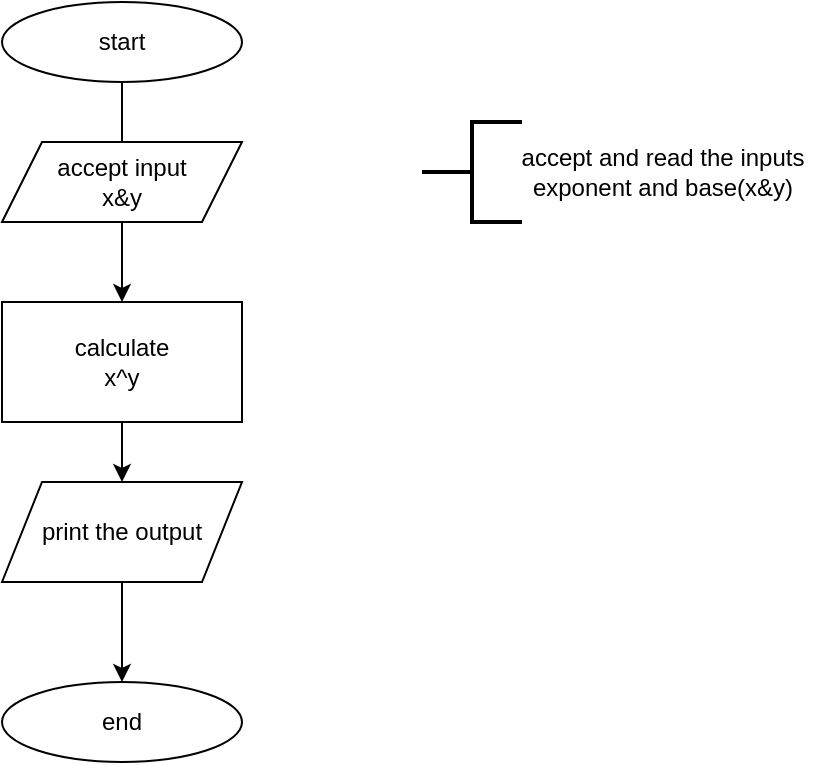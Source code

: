 <mxfile version="25.0.1">
  <diagram name="Page-1" id="BuTB6Sf-v2TksXEqd0DI">
    <mxGraphModel dx="794" dy="493" grid="1" gridSize="10" guides="1" tooltips="1" connect="1" arrows="1" fold="1" page="1" pageScale="1" pageWidth="827" pageHeight="1169" math="0" shadow="0">
      <root>
        <mxCell id="0" />
        <mxCell id="1" parent="0" />
        <mxCell id="EWXfVk2Fa5UILSTVMiVK-7" value="" style="edgeStyle=orthogonalEdgeStyle;rounded=0;orthogonalLoop=1;jettySize=auto;html=1;" edge="1" parent="1" source="EWXfVk2Fa5UILSTVMiVK-1" target="EWXfVk2Fa5UILSTVMiVK-3">
          <mxGeometry relative="1" as="geometry" />
        </mxCell>
        <mxCell id="EWXfVk2Fa5UILSTVMiVK-1" value="start" style="ellipse;whiteSpace=wrap;html=1;" vertex="1" parent="1">
          <mxGeometry x="300" y="40" width="120" height="40" as="geometry" />
        </mxCell>
        <mxCell id="EWXfVk2Fa5UILSTVMiVK-2" value="accept input&lt;div&gt;x&amp;amp;y&lt;/div&gt;" style="shape=parallelogram;perimeter=parallelogramPerimeter;whiteSpace=wrap;html=1;fixedSize=1;" vertex="1" parent="1">
          <mxGeometry x="300" y="110" width="120" height="40" as="geometry" />
        </mxCell>
        <mxCell id="EWXfVk2Fa5UILSTVMiVK-8" value="" style="edgeStyle=orthogonalEdgeStyle;rounded=0;orthogonalLoop=1;jettySize=auto;html=1;" edge="1" parent="1" source="EWXfVk2Fa5UILSTVMiVK-3" target="EWXfVk2Fa5UILSTVMiVK-4">
          <mxGeometry relative="1" as="geometry" />
        </mxCell>
        <mxCell id="EWXfVk2Fa5UILSTVMiVK-3" value="calculate&lt;div&gt;x^y&lt;/div&gt;" style="rounded=0;whiteSpace=wrap;html=1;" vertex="1" parent="1">
          <mxGeometry x="300" y="190" width="120" height="60" as="geometry" />
        </mxCell>
        <mxCell id="EWXfVk2Fa5UILSTVMiVK-9" value="" style="edgeStyle=orthogonalEdgeStyle;rounded=0;orthogonalLoop=1;jettySize=auto;html=1;" edge="1" parent="1" source="EWXfVk2Fa5UILSTVMiVK-4" target="EWXfVk2Fa5UILSTVMiVK-6">
          <mxGeometry relative="1" as="geometry" />
        </mxCell>
        <mxCell id="EWXfVk2Fa5UILSTVMiVK-4" value="print the output" style="shape=parallelogram;perimeter=parallelogramPerimeter;whiteSpace=wrap;html=1;fixedSize=1;" vertex="1" parent="1">
          <mxGeometry x="300" y="280" width="120" height="50" as="geometry" />
        </mxCell>
        <mxCell id="EWXfVk2Fa5UILSTVMiVK-6" value="end" style="ellipse;whiteSpace=wrap;html=1;" vertex="1" parent="1">
          <mxGeometry x="300" y="380" width="120" height="40" as="geometry" />
        </mxCell>
        <mxCell id="EWXfVk2Fa5UILSTVMiVK-11" value="" style="strokeWidth=2;html=1;shape=mxgraph.flowchart.annotation_2;align=left;labelPosition=right;pointerEvents=1;" vertex="1" parent="1">
          <mxGeometry x="510" y="100" width="50" height="50" as="geometry" />
        </mxCell>
        <mxCell id="EWXfVk2Fa5UILSTVMiVK-14" value="accept and read the inputs&lt;div&gt;exponent and base(x&amp;amp;y)&lt;/div&gt;" style="text;html=1;align=center;verticalAlign=middle;resizable=0;points=[];autosize=1;strokeColor=none;fillColor=none;" vertex="1" parent="1">
          <mxGeometry x="550" y="105" width="160" height="40" as="geometry" />
        </mxCell>
      </root>
    </mxGraphModel>
  </diagram>
</mxfile>
